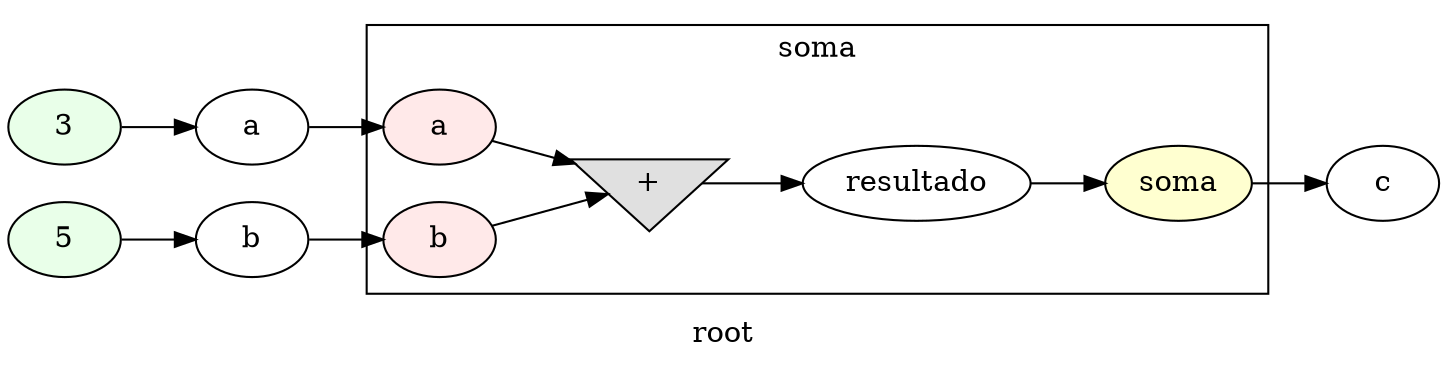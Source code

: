 digraph G
{
rankdir=LR;
label = "root";
	node_000006 [ label = "3", style=filled, fillcolor="#E9FFE9" ]
	node_000007 [ label = "a" ]
	node_000008 [ label = "5", style=filled, fillcolor="#E9FFE9" ]
	node_000009 [ label = "b" ]
	node_000015 [ label = "c" ]
subgraph cluster_1 {
label = "soma";
parent = "root";
	node_000010 [ label = "a", style=filled, fillcolor="#FFE9E9" ]
	node_000011 [ label = "b", style=filled, fillcolor="#FFE9E9" ]
	node_000012 [ label = "+", shape=invtriangle, style=filled, fillcolor="#E0E0E0" ]
	node_000013 [ label = "resultado" ]
	node_000014 [ label = "soma", style=filled, fillcolor="#FFFFD0" ]
}
	node_000006 -> node_000007
	node_000007 -> node_000010
	node_000008 -> node_000009
	node_000009 -> node_000011
	node_000010 -> node_000012
	node_000011 -> node_000012
	node_000012 -> node_000013
	node_000013 -> node_000014
	node_000014 -> node_000015
}
